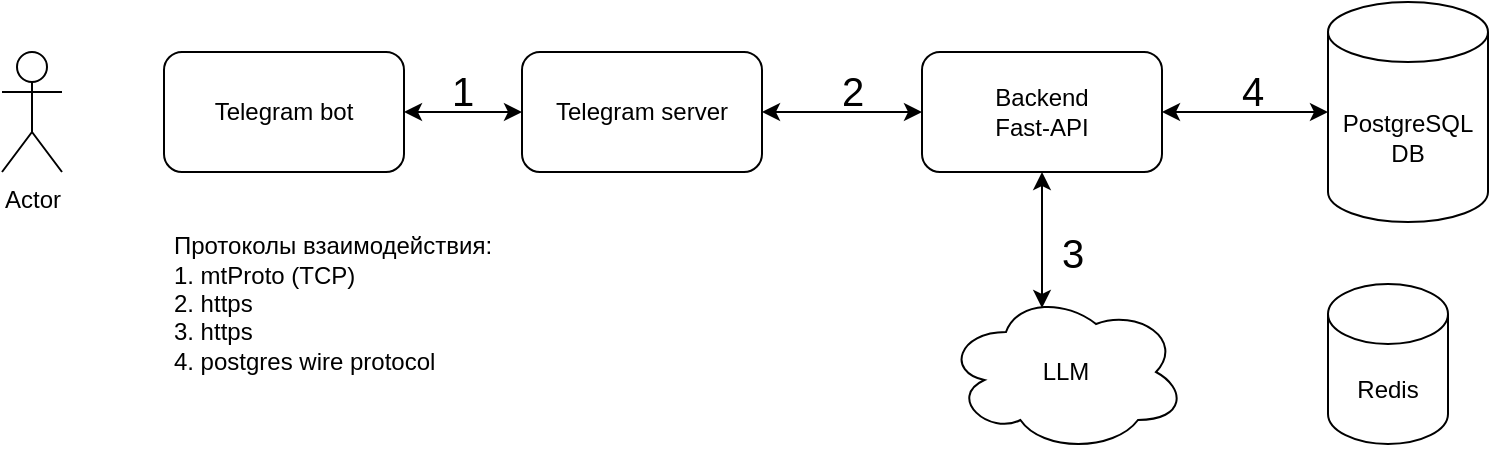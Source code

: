 <mxfile version="28.1.0">
  <diagram name="Page-1" id="Fc8RffVJn5xYqU3UtGlQ">
    <mxGraphModel dx="1055" dy="742" grid="1" gridSize="10" guides="1" tooltips="1" connect="1" arrows="1" fold="1" page="1" pageScale="1" pageWidth="850" pageHeight="1100" math="0" shadow="0">
      <root>
        <mxCell id="0" />
        <mxCell id="1" parent="0" />
        <mxCell id="fTzPdwD0FqYq8DdTM3jS-1" value="Actor" style="shape=umlActor;verticalLabelPosition=bottom;verticalAlign=top;html=1;outlineConnect=0;" vertex="1" parent="1">
          <mxGeometry x="40" y="80" width="30" height="60" as="geometry" />
        </mxCell>
        <mxCell id="fTzPdwD0FqYq8DdTM3jS-2" value="PostgreSQL&lt;div&gt;DB&lt;/div&gt;" style="shape=cylinder3;whiteSpace=wrap;html=1;boundedLbl=1;backgroundOutline=1;size=15;" vertex="1" parent="1">
          <mxGeometry x="703" y="55" width="80" height="110" as="geometry" />
        </mxCell>
        <mxCell id="fTzPdwD0FqYq8DdTM3jS-3" value="Telegram server" style="rounded=1;whiteSpace=wrap;html=1;" vertex="1" parent="1">
          <mxGeometry x="300" y="80" width="120" height="60" as="geometry" />
        </mxCell>
        <mxCell id="fTzPdwD0FqYq8DdTM3jS-4" value="Backend&lt;div&gt;Fast-API&lt;/div&gt;" style="rounded=1;whiteSpace=wrap;html=1;" vertex="1" parent="1">
          <mxGeometry x="500" y="80" width="120" height="60" as="geometry" />
        </mxCell>
        <mxCell id="fTzPdwD0FqYq8DdTM3jS-9" value="LLM" style="ellipse;shape=cloud;whiteSpace=wrap;html=1;" vertex="1" parent="1">
          <mxGeometry x="512" y="200" width="120" height="80" as="geometry" />
        </mxCell>
        <mxCell id="fTzPdwD0FqYq8DdTM3jS-17" value="" style="endArrow=classic;startArrow=classic;html=1;rounded=0;entryX=0.5;entryY=1;entryDx=0;entryDy=0;exitX=0.4;exitY=0.1;exitDx=0;exitDy=0;exitPerimeter=0;" edge="1" parent="1" source="fTzPdwD0FqYq8DdTM3jS-9" target="fTzPdwD0FqYq8DdTM3jS-4">
          <mxGeometry width="50" height="50" relative="1" as="geometry">
            <mxPoint x="620" y="260" as="sourcePoint" />
            <mxPoint x="670" y="210" as="targetPoint" />
          </mxGeometry>
        </mxCell>
        <mxCell id="fTzPdwD0FqYq8DdTM3jS-18" value="" style="endArrow=classic;startArrow=classic;html=1;rounded=0;entryX=0;entryY=0.5;entryDx=0;entryDy=0;entryPerimeter=0;exitX=1;exitY=0.5;exitDx=0;exitDy=0;" edge="1" parent="1" source="fTzPdwD0FqYq8DdTM3jS-4" target="fTzPdwD0FqYq8DdTM3jS-2">
          <mxGeometry width="50" height="50" relative="1" as="geometry">
            <mxPoint x="580" y="260" as="sourcePoint" />
            <mxPoint x="630" y="210" as="targetPoint" />
          </mxGeometry>
        </mxCell>
        <mxCell id="fTzPdwD0FqYq8DdTM3jS-20" value="" style="endArrow=classic;startArrow=classic;html=1;rounded=0;entryX=1;entryY=0.5;entryDx=0;entryDy=0;exitX=0;exitY=0.5;exitDx=0;exitDy=0;" edge="1" parent="1" source="fTzPdwD0FqYq8DdTM3jS-4" target="fTzPdwD0FqYq8DdTM3jS-3">
          <mxGeometry width="50" height="50" relative="1" as="geometry">
            <mxPoint x="580" y="260" as="sourcePoint" />
            <mxPoint x="630" y="210" as="targetPoint" />
            <Array as="points">
              <mxPoint x="460" y="110" />
            </Array>
          </mxGeometry>
        </mxCell>
        <mxCell id="fTzPdwD0FqYq8DdTM3jS-30" value="Telegram bot" style="rounded=1;whiteSpace=wrap;html=1;" vertex="1" parent="1">
          <mxGeometry x="121" y="80" width="120" height="60" as="geometry" />
        </mxCell>
        <mxCell id="fTzPdwD0FqYq8DdTM3jS-31" value="" style="endArrow=classic;startArrow=classic;html=1;rounded=0;entryX=1;entryY=0.5;entryDx=0;entryDy=0;exitX=0;exitY=0.5;exitDx=0;exitDy=0;" edge="1" parent="1" source="fTzPdwD0FqYq8DdTM3jS-3" target="fTzPdwD0FqYq8DdTM3jS-30">
          <mxGeometry width="50" height="50" relative="1" as="geometry">
            <mxPoint x="530" y="130" as="sourcePoint" />
            <mxPoint x="450" y="130" as="targetPoint" />
            <Array as="points">
              <mxPoint x="280" y="110" />
            </Array>
          </mxGeometry>
        </mxCell>
        <mxCell id="fTzPdwD0FqYq8DdTM3jS-33" value="1" style="text;html=1;align=center;verticalAlign=middle;resizable=0;points=[];autosize=1;fontSize=20;" vertex="1" parent="1">
          <mxGeometry x="255" y="79" width="30" height="40" as="geometry" />
        </mxCell>
        <mxCell id="fTzPdwD0FqYq8DdTM3jS-34" value="Протоколы взаимодействия:&lt;div&gt;&lt;div style=&quot;text-align: left;&quot;&gt;1. mtProto (TCP)&lt;/div&gt;&lt;div style=&quot;text-align: left;&quot;&gt;2. https&lt;/div&gt;&lt;div style=&quot;text-align: left;&quot;&gt;3. https&lt;/div&gt;&lt;div style=&quot;text-align: left;&quot;&gt;4. postgres wire protocol&lt;/div&gt;&lt;div style=&quot;text-align: left;&quot;&gt;&lt;br&gt;&lt;/div&gt;&lt;div style=&quot;text-align: left;&quot;&gt;&lt;br&gt;&lt;/div&gt;&lt;/div&gt;" style="text;html=1;align=center;verticalAlign=middle;resizable=0;points=[];autosize=1;strokeColor=none;fillColor=none;" vertex="1" parent="1">
          <mxGeometry x="110" y="165" width="190" height="110" as="geometry" />
        </mxCell>
        <mxCell id="fTzPdwD0FqYq8DdTM3jS-35" value="2" style="text;html=1;align=center;verticalAlign=middle;resizable=0;points=[];autosize=1;fontSize=20;" vertex="1" parent="1">
          <mxGeometry x="450" y="79" width="30" height="40" as="geometry" />
        </mxCell>
        <mxCell id="fTzPdwD0FqYq8DdTM3jS-36" value="3" style="text;html=1;align=center;verticalAlign=middle;resizable=0;points=[];autosize=1;fontSize=20;" vertex="1" parent="1">
          <mxGeometry x="560" y="160" width="30" height="40" as="geometry" />
        </mxCell>
        <mxCell id="fTzPdwD0FqYq8DdTM3jS-38" value="4" style="text;html=1;align=center;verticalAlign=middle;resizable=0;points=[];autosize=1;fontSize=20;" vertex="1" parent="1">
          <mxGeometry x="650" y="79" width="30" height="40" as="geometry" />
        </mxCell>
        <mxCell id="fTzPdwD0FqYq8DdTM3jS-40" value="Redis" style="shape=cylinder3;whiteSpace=wrap;html=1;boundedLbl=1;backgroundOutline=1;size=15;" vertex="1" parent="1">
          <mxGeometry x="703" y="196" width="60" height="80" as="geometry" />
        </mxCell>
      </root>
    </mxGraphModel>
  </diagram>
</mxfile>
